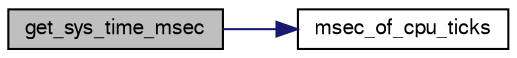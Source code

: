 digraph "get_sys_time_msec"
{
  edge [fontname="FreeSans",fontsize="10",labelfontname="FreeSans",labelfontsize="10"];
  node [fontname="FreeSans",fontsize="10",shape=record];
  rankdir="LR";
  Node1 [label="get_sys_time_msec",height=0.2,width=0.4,color="black", fillcolor="grey75", style="filled", fontcolor="black"];
  Node1 -> Node2 [color="midnightblue",fontsize="10",style="solid",fontname="FreeSans"];
  Node2 [label="msec_of_cpu_ticks",height=0.2,width=0.4,color="black", fillcolor="white", style="filled",URL="$sys__time_8h.html#a0f2d5e1c11d8950e639deada1d33b802"];
}
